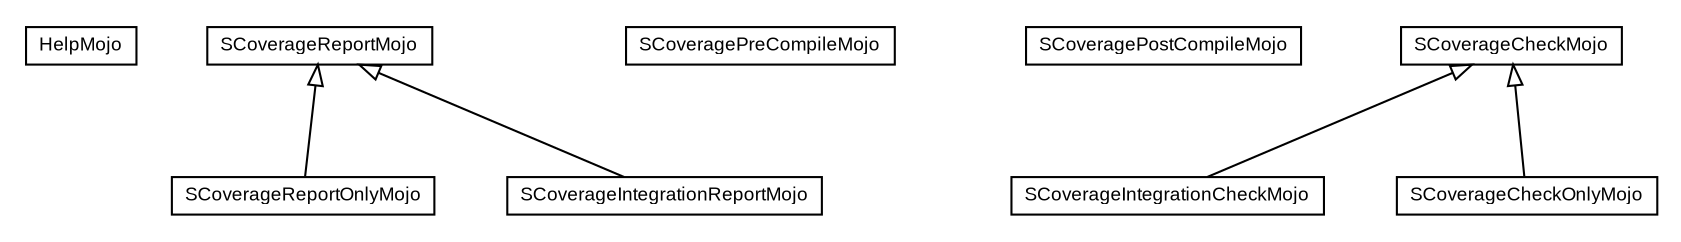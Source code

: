 #!/usr/local/bin/dot
#
# Class diagram 
# Generated by UMLGraph version R5_6-24-gf6e263 (http://www.umlgraph.org/)
#

digraph G {
	edge [fontname="arial",fontsize=10,labelfontname="arial",labelfontsize=10];
	node [fontname="arial",fontsize=10,shape=plaintext];
	nodesep=0.25;
	ranksep=0.5;
	// org.scoverage.plugin.HelpMojo
	c0 [label=<<table title="org.scoverage.plugin.HelpMojo" border="0" cellborder="1" cellspacing="0" cellpadding="2" port="p" href="./HelpMojo.html">
		<tr><td><table border="0" cellspacing="0" cellpadding="1">
<tr><td align="center" balign="center"> HelpMojo </td></tr>
		</table></td></tr>
		</table>>, URL="./HelpMojo.html", fontname="arial", fontcolor="black", fontsize=9.0];
	// org.scoverage.plugin.SCoverageReportOnlyMojo
	c1 [label=<<table title="org.scoverage.plugin.SCoverageReportOnlyMojo" border="0" cellborder="1" cellspacing="0" cellpadding="2" port="p" href="./SCoverageReportOnlyMojo.html">
		<tr><td><table border="0" cellspacing="0" cellpadding="1">
<tr><td align="center" balign="center"> SCoverageReportOnlyMojo </td></tr>
		</table></td></tr>
		</table>>, URL="./SCoverageReportOnlyMojo.html", fontname="arial", fontcolor="black", fontsize=9.0];
	// org.scoverage.plugin.SCoverageReportMojo
	c2 [label=<<table title="org.scoverage.plugin.SCoverageReportMojo" border="0" cellborder="1" cellspacing="0" cellpadding="2" port="p" href="./SCoverageReportMojo.html">
		<tr><td><table border="0" cellspacing="0" cellpadding="1">
<tr><td align="center" balign="center"> SCoverageReportMojo </td></tr>
		</table></td></tr>
		</table>>, URL="./SCoverageReportMojo.html", fontname="arial", fontcolor="black", fontsize=9.0];
	// org.scoverage.plugin.SCoveragePreCompileMojo
	c3 [label=<<table title="org.scoverage.plugin.SCoveragePreCompileMojo" border="0" cellborder="1" cellspacing="0" cellpadding="2" port="p" href="./SCoveragePreCompileMojo.html">
		<tr><td><table border="0" cellspacing="0" cellpadding="1">
<tr><td align="center" balign="center"> SCoveragePreCompileMojo </td></tr>
		</table></td></tr>
		</table>>, URL="./SCoveragePreCompileMojo.html", fontname="arial", fontcolor="black", fontsize=9.0];
	// org.scoverage.plugin.SCoveragePostCompileMojo
	c4 [label=<<table title="org.scoverage.plugin.SCoveragePostCompileMojo" border="0" cellborder="1" cellspacing="0" cellpadding="2" port="p" href="./SCoveragePostCompileMojo.html">
		<tr><td><table border="0" cellspacing="0" cellpadding="1">
<tr><td align="center" balign="center"> SCoveragePostCompileMojo </td></tr>
		</table></td></tr>
		</table>>, URL="./SCoveragePostCompileMojo.html", fontname="arial", fontcolor="black", fontsize=9.0];
	// org.scoverage.plugin.SCoverageIntegrationReportMojo
	c5 [label=<<table title="org.scoverage.plugin.SCoverageIntegrationReportMojo" border="0" cellborder="1" cellspacing="0" cellpadding="2" port="p" href="./SCoverageIntegrationReportMojo.html">
		<tr><td><table border="0" cellspacing="0" cellpadding="1">
<tr><td align="center" balign="center"> SCoverageIntegrationReportMojo </td></tr>
		</table></td></tr>
		</table>>, URL="./SCoverageIntegrationReportMojo.html", fontname="arial", fontcolor="black", fontsize=9.0];
	// org.scoverage.plugin.SCoverageIntegrationCheckMojo
	c6 [label=<<table title="org.scoverage.plugin.SCoverageIntegrationCheckMojo" border="0" cellborder="1" cellspacing="0" cellpadding="2" port="p" href="./SCoverageIntegrationCheckMojo.html">
		<tr><td><table border="0" cellspacing="0" cellpadding="1">
<tr><td align="center" balign="center"> SCoverageIntegrationCheckMojo </td></tr>
		</table></td></tr>
		</table>>, URL="./SCoverageIntegrationCheckMojo.html", fontname="arial", fontcolor="black", fontsize=9.0];
	// org.scoverage.plugin.SCoverageCheckOnlyMojo
	c7 [label=<<table title="org.scoverage.plugin.SCoverageCheckOnlyMojo" border="0" cellborder="1" cellspacing="0" cellpadding="2" port="p" href="./SCoverageCheckOnlyMojo.html">
		<tr><td><table border="0" cellspacing="0" cellpadding="1">
<tr><td align="center" balign="center"> SCoverageCheckOnlyMojo </td></tr>
		</table></td></tr>
		</table>>, URL="./SCoverageCheckOnlyMojo.html", fontname="arial", fontcolor="black", fontsize=9.0];
	// org.scoverage.plugin.SCoverageCheckMojo
	c8 [label=<<table title="org.scoverage.plugin.SCoverageCheckMojo" border="0" cellborder="1" cellspacing="0" cellpadding="2" port="p" href="./SCoverageCheckMojo.html">
		<tr><td><table border="0" cellspacing="0" cellpadding="1">
<tr><td align="center" balign="center"> SCoverageCheckMojo </td></tr>
		</table></td></tr>
		</table>>, URL="./SCoverageCheckMojo.html", fontname="arial", fontcolor="black", fontsize=9.0];
	//org.scoverage.plugin.SCoverageReportOnlyMojo extends org.scoverage.plugin.SCoverageReportMojo
	c2:p -> c1:p [dir=back,arrowtail=empty];
	//org.scoverage.plugin.SCoverageIntegrationReportMojo extends org.scoverage.plugin.SCoverageReportMojo
	c2:p -> c5:p [dir=back,arrowtail=empty];
	//org.scoverage.plugin.SCoverageIntegrationCheckMojo extends org.scoverage.plugin.SCoverageCheckMojo
	c8:p -> c6:p [dir=back,arrowtail=empty];
	//org.scoverage.plugin.SCoverageCheckOnlyMojo extends org.scoverage.plugin.SCoverageCheckMojo
	c8:p -> c7:p [dir=back,arrowtail=empty];
}

